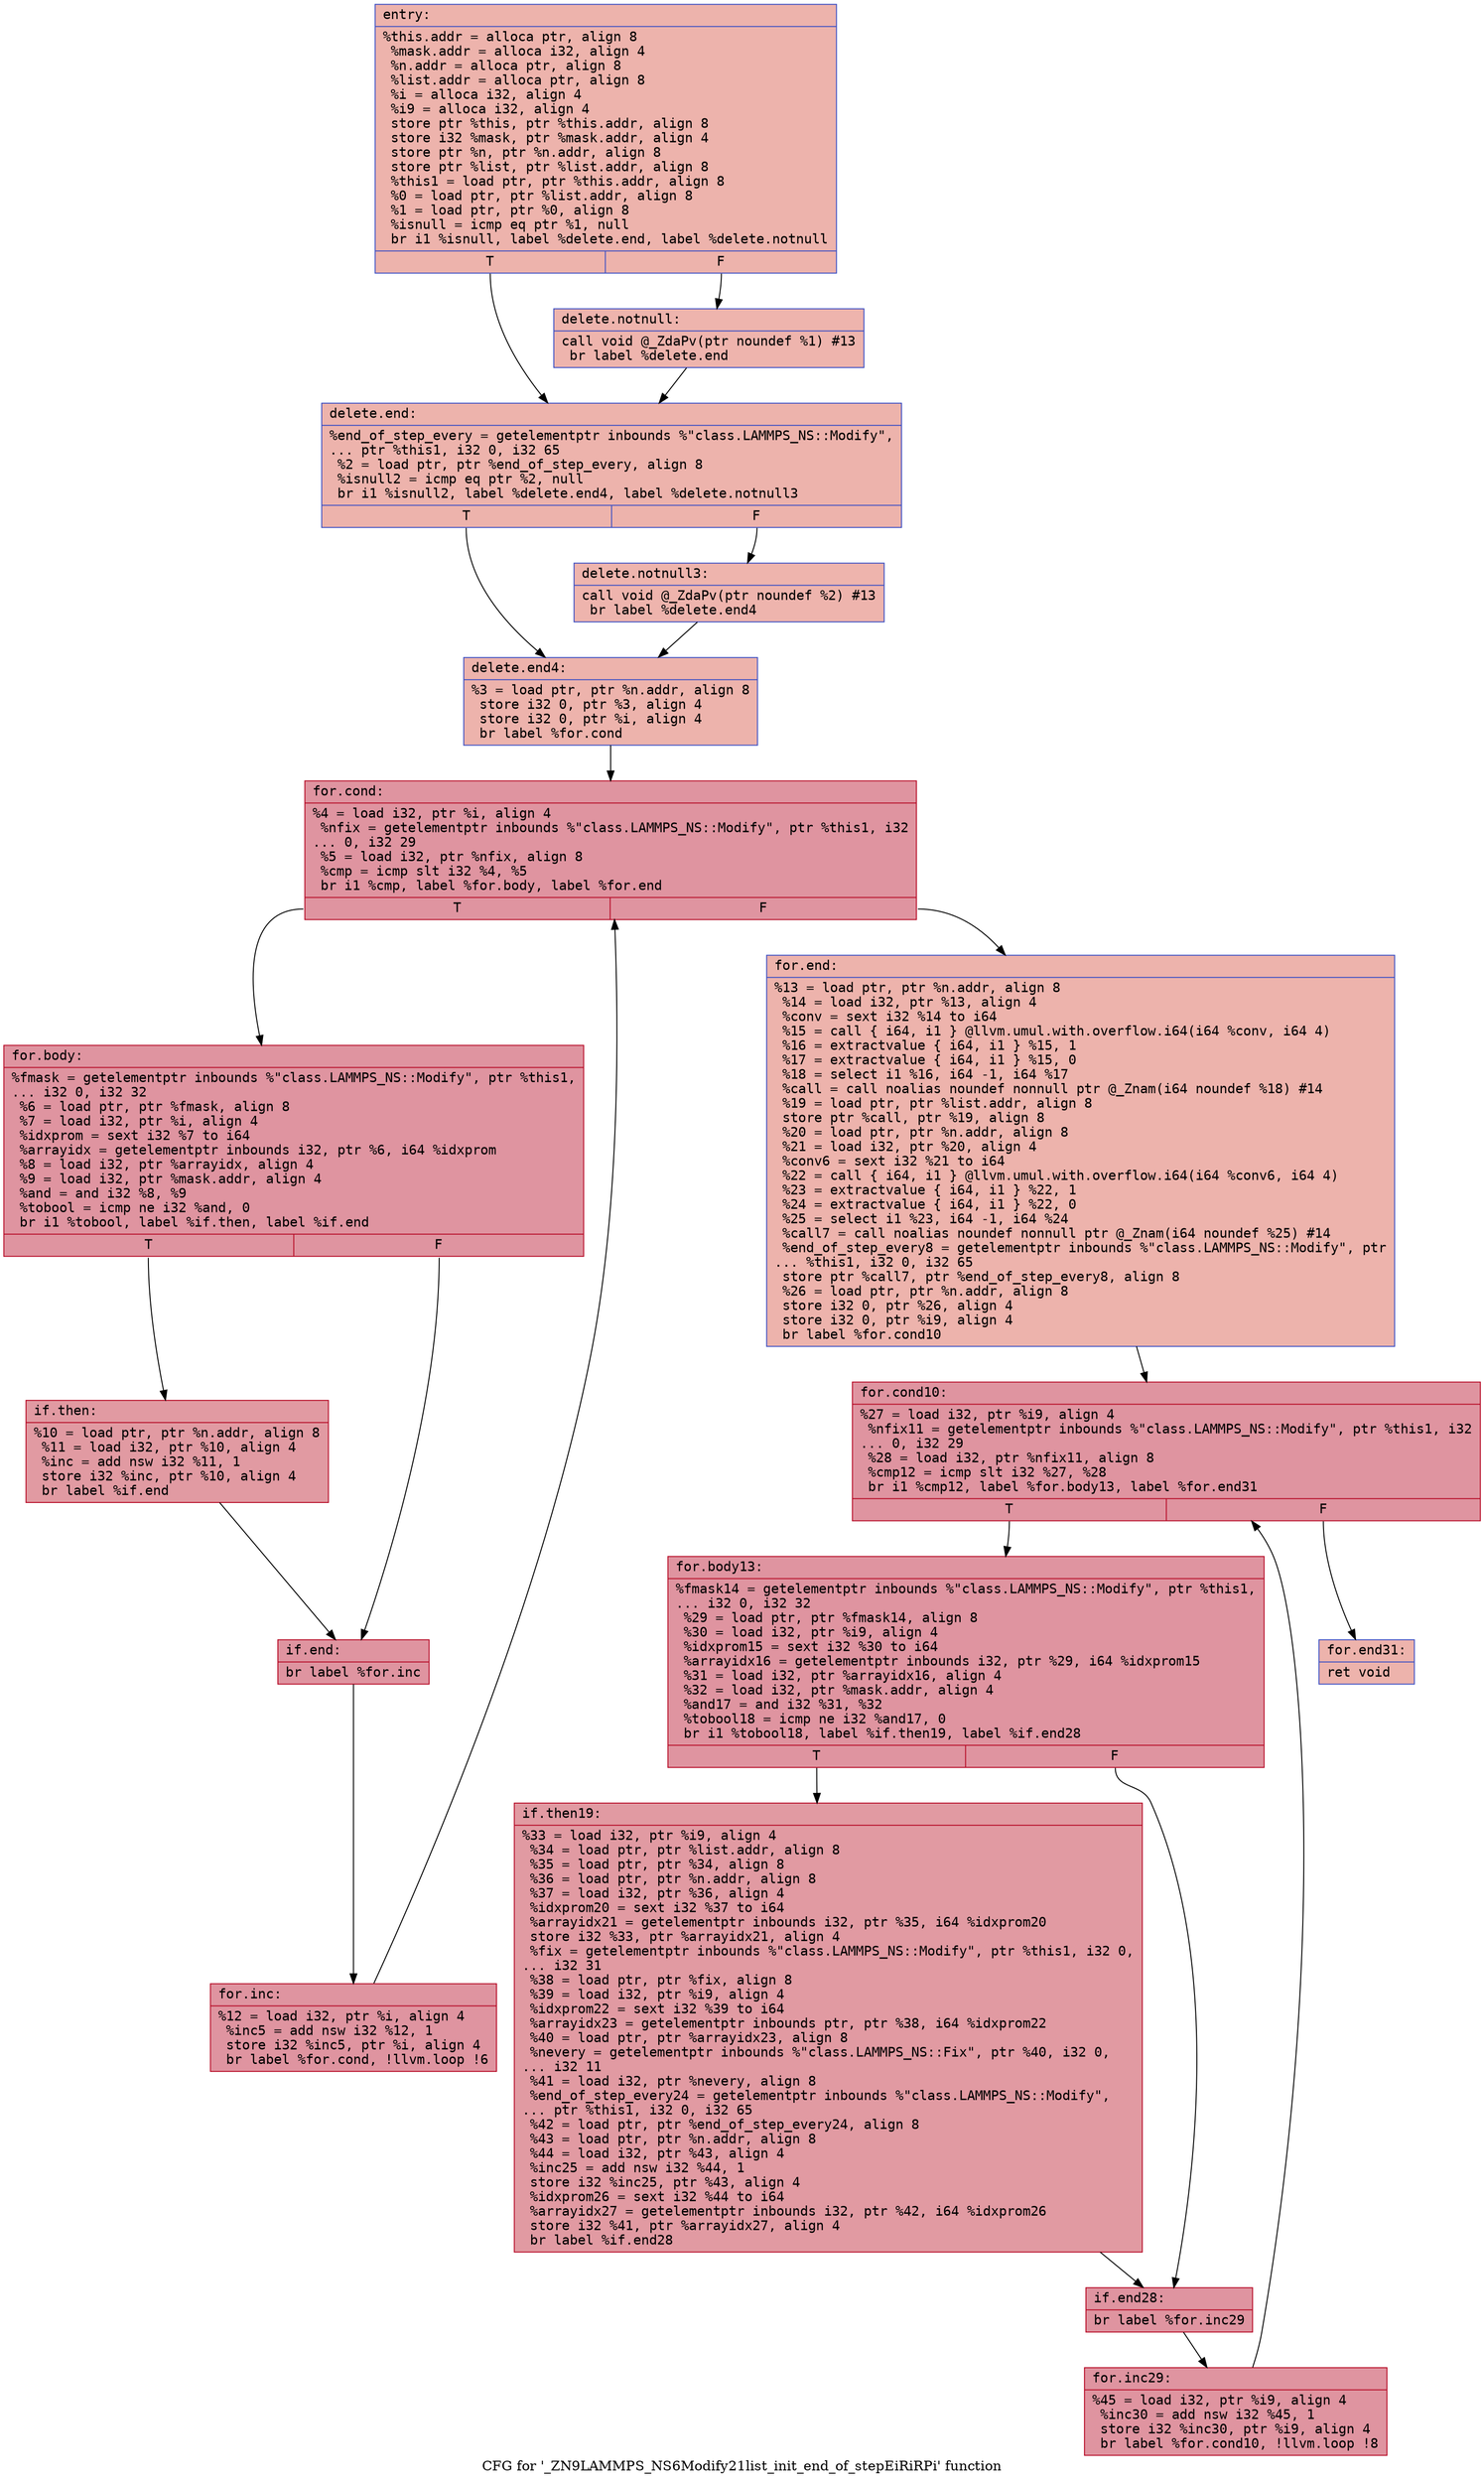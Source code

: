 digraph "CFG for '_ZN9LAMMPS_NS6Modify21list_init_end_of_stepEiRiRPi' function" {
	label="CFG for '_ZN9LAMMPS_NS6Modify21list_init_end_of_stepEiRiRPi' function";

	Node0x561f16284960 [shape=record,color="#3d50c3ff", style=filled, fillcolor="#d6524470" fontname="Courier",label="{entry:\l|  %this.addr = alloca ptr, align 8\l  %mask.addr = alloca i32, align 4\l  %n.addr = alloca ptr, align 8\l  %list.addr = alloca ptr, align 8\l  %i = alloca i32, align 4\l  %i9 = alloca i32, align 4\l  store ptr %this, ptr %this.addr, align 8\l  store i32 %mask, ptr %mask.addr, align 4\l  store ptr %n, ptr %n.addr, align 8\l  store ptr %list, ptr %list.addr, align 8\l  %this1 = load ptr, ptr %this.addr, align 8\l  %0 = load ptr, ptr %list.addr, align 8\l  %1 = load ptr, ptr %0, align 8\l  %isnull = icmp eq ptr %1, null\l  br i1 %isnull, label %delete.end, label %delete.notnull\l|{<s0>T|<s1>F}}"];
	Node0x561f16284960:s0 -> Node0x561f16285350[tooltip="entry -> delete.end\nProbability 37.50%" ];
	Node0x561f16284960:s1 -> Node0x561f162853d0[tooltip="entry -> delete.notnull\nProbability 62.50%" ];
	Node0x561f162853d0 [shape=record,color="#3d50c3ff", style=filled, fillcolor="#d8564670" fontname="Courier",label="{delete.notnull:\l|  call void @_ZdaPv(ptr noundef %1) #13\l  br label %delete.end\l}"];
	Node0x561f162853d0 -> Node0x561f16285350[tooltip="delete.notnull -> delete.end\nProbability 100.00%" ];
	Node0x561f16285350 [shape=record,color="#3d50c3ff", style=filled, fillcolor="#d6524470" fontname="Courier",label="{delete.end:\l|  %end_of_step_every = getelementptr inbounds %\"class.LAMMPS_NS::Modify\",\l... ptr %this1, i32 0, i32 65\l  %2 = load ptr, ptr %end_of_step_every, align 8\l  %isnull2 = icmp eq ptr %2, null\l  br i1 %isnull2, label %delete.end4, label %delete.notnull3\l|{<s0>T|<s1>F}}"];
	Node0x561f16285350:s0 -> Node0x561f16285930[tooltip="delete.end -> delete.end4\nProbability 37.50%" ];
	Node0x561f16285350:s1 -> Node0x561f16285980[tooltip="delete.end -> delete.notnull3\nProbability 62.50%" ];
	Node0x561f16285980 [shape=record,color="#3d50c3ff", style=filled, fillcolor="#d8564670" fontname="Courier",label="{delete.notnull3:\l|  call void @_ZdaPv(ptr noundef %2) #13\l  br label %delete.end4\l}"];
	Node0x561f16285980 -> Node0x561f16285930[tooltip="delete.notnull3 -> delete.end4\nProbability 100.00%" ];
	Node0x561f16285930 [shape=record,color="#3d50c3ff", style=filled, fillcolor="#d6524470" fontname="Courier",label="{delete.end4:\l|  %3 = load ptr, ptr %n.addr, align 8\l  store i32 0, ptr %3, align 4\l  store i32 0, ptr %i, align 4\l  br label %for.cond\l}"];
	Node0x561f16285930 -> Node0x561f16285de0[tooltip="delete.end4 -> for.cond\nProbability 100.00%" ];
	Node0x561f16285de0 [shape=record,color="#b70d28ff", style=filled, fillcolor="#b70d2870" fontname="Courier",label="{for.cond:\l|  %4 = load i32, ptr %i, align 4\l  %nfix = getelementptr inbounds %\"class.LAMMPS_NS::Modify\", ptr %this1, i32\l... 0, i32 29\l  %5 = load i32, ptr %nfix, align 8\l  %cmp = icmp slt i32 %4, %5\l  br i1 %cmp, label %for.body, label %for.end\l|{<s0>T|<s1>F}}"];
	Node0x561f16285de0:s0 -> Node0x561f16286110[tooltip="for.cond -> for.body\nProbability 96.88%" ];
	Node0x561f16285de0:s1 -> Node0x561f16286190[tooltip="for.cond -> for.end\nProbability 3.12%" ];
	Node0x561f16286110 [shape=record,color="#b70d28ff", style=filled, fillcolor="#b70d2870" fontname="Courier",label="{for.body:\l|  %fmask = getelementptr inbounds %\"class.LAMMPS_NS::Modify\", ptr %this1,\l... i32 0, i32 32\l  %6 = load ptr, ptr %fmask, align 8\l  %7 = load i32, ptr %i, align 4\l  %idxprom = sext i32 %7 to i64\l  %arrayidx = getelementptr inbounds i32, ptr %6, i64 %idxprom\l  %8 = load i32, ptr %arrayidx, align 4\l  %9 = load i32, ptr %mask.addr, align 4\l  %and = and i32 %8, %9\l  %tobool = icmp ne i32 %and, 0\l  br i1 %tobool, label %if.then, label %if.end\l|{<s0>T|<s1>F}}"];
	Node0x561f16286110:s0 -> Node0x561f162869e0[tooltip="for.body -> if.then\nProbability 62.50%" ];
	Node0x561f16286110:s1 -> Node0x561f16286a50[tooltip="for.body -> if.end\nProbability 37.50%" ];
	Node0x561f162869e0 [shape=record,color="#b70d28ff", style=filled, fillcolor="#bb1b2c70" fontname="Courier",label="{if.then:\l|  %10 = load ptr, ptr %n.addr, align 8\l  %11 = load i32, ptr %10, align 4\l  %inc = add nsw i32 %11, 1\l  store i32 %inc, ptr %10, align 4\l  br label %if.end\l}"];
	Node0x561f162869e0 -> Node0x561f16286a50[tooltip="if.then -> if.end\nProbability 100.00%" ];
	Node0x561f16286a50 [shape=record,color="#b70d28ff", style=filled, fillcolor="#b70d2870" fontname="Courier",label="{if.end:\l|  br label %for.inc\l}"];
	Node0x561f16286a50 -> Node0x561f16286e30[tooltip="if.end -> for.inc\nProbability 100.00%" ];
	Node0x561f16286e30 [shape=record,color="#b70d28ff", style=filled, fillcolor="#b70d2870" fontname="Courier",label="{for.inc:\l|  %12 = load i32, ptr %i, align 4\l  %inc5 = add nsw i32 %12, 1\l  store i32 %inc5, ptr %i, align 4\l  br label %for.cond, !llvm.loop !6\l}"];
	Node0x561f16286e30 -> Node0x561f16285de0[tooltip="for.inc -> for.cond\nProbability 100.00%" ];
	Node0x561f16286190 [shape=record,color="#3d50c3ff", style=filled, fillcolor="#d6524470" fontname="Courier",label="{for.end:\l|  %13 = load ptr, ptr %n.addr, align 8\l  %14 = load i32, ptr %13, align 4\l  %conv = sext i32 %14 to i64\l  %15 = call \{ i64, i1 \} @llvm.umul.with.overflow.i64(i64 %conv, i64 4)\l  %16 = extractvalue \{ i64, i1 \} %15, 1\l  %17 = extractvalue \{ i64, i1 \} %15, 0\l  %18 = select i1 %16, i64 -1, i64 %17\l  %call = call noalias noundef nonnull ptr @_Znam(i64 noundef %18) #14\l  %19 = load ptr, ptr %list.addr, align 8\l  store ptr %call, ptr %19, align 8\l  %20 = load ptr, ptr %n.addr, align 8\l  %21 = load i32, ptr %20, align 4\l  %conv6 = sext i32 %21 to i64\l  %22 = call \{ i64, i1 \} @llvm.umul.with.overflow.i64(i64 %conv6, i64 4)\l  %23 = extractvalue \{ i64, i1 \} %22, 1\l  %24 = extractvalue \{ i64, i1 \} %22, 0\l  %25 = select i1 %23, i64 -1, i64 %24\l  %call7 = call noalias noundef nonnull ptr @_Znam(i64 noundef %25) #14\l  %end_of_step_every8 = getelementptr inbounds %\"class.LAMMPS_NS::Modify\", ptr\l... %this1, i32 0, i32 65\l  store ptr %call7, ptr %end_of_step_every8, align 8\l  %26 = load ptr, ptr %n.addr, align 8\l  store i32 0, ptr %26, align 4\l  store i32 0, ptr %i9, align 4\l  br label %for.cond10\l}"];
	Node0x561f16286190 -> Node0x561f16288260[tooltip="for.end -> for.cond10\nProbability 100.00%" ];
	Node0x561f16288260 [shape=record,color="#b70d28ff", style=filled, fillcolor="#b70d2870" fontname="Courier",label="{for.cond10:\l|  %27 = load i32, ptr %i9, align 4\l  %nfix11 = getelementptr inbounds %\"class.LAMMPS_NS::Modify\", ptr %this1, i32\l... 0, i32 29\l  %28 = load i32, ptr %nfix11, align 8\l  %cmp12 = icmp slt i32 %27, %28\l  br i1 %cmp12, label %for.body13, label %for.end31\l|{<s0>T|<s1>F}}"];
	Node0x561f16288260:s0 -> Node0x561f162885b0[tooltip="for.cond10 -> for.body13\nProbability 96.88%" ];
	Node0x561f16288260:s1 -> Node0x561f16288600[tooltip="for.cond10 -> for.end31\nProbability 3.12%" ];
	Node0x561f162885b0 [shape=record,color="#b70d28ff", style=filled, fillcolor="#b70d2870" fontname="Courier",label="{for.body13:\l|  %fmask14 = getelementptr inbounds %\"class.LAMMPS_NS::Modify\", ptr %this1,\l... i32 0, i32 32\l  %29 = load ptr, ptr %fmask14, align 8\l  %30 = load i32, ptr %i9, align 4\l  %idxprom15 = sext i32 %30 to i64\l  %arrayidx16 = getelementptr inbounds i32, ptr %29, i64 %idxprom15\l  %31 = load i32, ptr %arrayidx16, align 4\l  %32 = load i32, ptr %mask.addr, align 4\l  %and17 = and i32 %31, %32\l  %tobool18 = icmp ne i32 %and17, 0\l  br i1 %tobool18, label %if.then19, label %if.end28\l|{<s0>T|<s1>F}}"];
	Node0x561f162885b0:s0 -> Node0x561f16286390[tooltip="for.body13 -> if.then19\nProbability 62.50%" ];
	Node0x561f162885b0:s1 -> Node0x561f16286410[tooltip="for.body13 -> if.end28\nProbability 37.50%" ];
	Node0x561f16286390 [shape=record,color="#b70d28ff", style=filled, fillcolor="#bb1b2c70" fontname="Courier",label="{if.then19:\l|  %33 = load i32, ptr %i9, align 4\l  %34 = load ptr, ptr %list.addr, align 8\l  %35 = load ptr, ptr %34, align 8\l  %36 = load ptr, ptr %n.addr, align 8\l  %37 = load i32, ptr %36, align 4\l  %idxprom20 = sext i32 %37 to i64\l  %arrayidx21 = getelementptr inbounds i32, ptr %35, i64 %idxprom20\l  store i32 %33, ptr %arrayidx21, align 4\l  %fix = getelementptr inbounds %\"class.LAMMPS_NS::Modify\", ptr %this1, i32 0,\l... i32 31\l  %38 = load ptr, ptr %fix, align 8\l  %39 = load i32, ptr %i9, align 4\l  %idxprom22 = sext i32 %39 to i64\l  %arrayidx23 = getelementptr inbounds ptr, ptr %38, i64 %idxprom22\l  %40 = load ptr, ptr %arrayidx23, align 8\l  %nevery = getelementptr inbounds %\"class.LAMMPS_NS::Fix\", ptr %40, i32 0,\l... i32 11\l  %41 = load i32, ptr %nevery, align 8\l  %end_of_step_every24 = getelementptr inbounds %\"class.LAMMPS_NS::Modify\",\l... ptr %this1, i32 0, i32 65\l  %42 = load ptr, ptr %end_of_step_every24, align 8\l  %43 = load ptr, ptr %n.addr, align 8\l  %44 = load i32, ptr %43, align 4\l  %inc25 = add nsw i32 %44, 1\l  store i32 %inc25, ptr %43, align 4\l  %idxprom26 = sext i32 %44 to i64\l  %arrayidx27 = getelementptr inbounds i32, ptr %42, i64 %idxprom26\l  store i32 %41, ptr %arrayidx27, align 4\l  br label %if.end28\l}"];
	Node0x561f16286390 -> Node0x561f16286410[tooltip="if.then19 -> if.end28\nProbability 100.00%" ];
	Node0x561f16286410 [shape=record,color="#b70d28ff", style=filled, fillcolor="#b70d2870" fontname="Courier",label="{if.end28:\l|  br label %for.inc29\l}"];
	Node0x561f16286410 -> Node0x561f1628a1a0[tooltip="if.end28 -> for.inc29\nProbability 100.00%" ];
	Node0x561f1628a1a0 [shape=record,color="#b70d28ff", style=filled, fillcolor="#b70d2870" fontname="Courier",label="{for.inc29:\l|  %45 = load i32, ptr %i9, align 4\l  %inc30 = add nsw i32 %45, 1\l  store i32 %inc30, ptr %i9, align 4\l  br label %for.cond10, !llvm.loop !8\l}"];
	Node0x561f1628a1a0 -> Node0x561f16288260[tooltip="for.inc29 -> for.cond10\nProbability 100.00%" ];
	Node0x561f16288600 [shape=record,color="#3d50c3ff", style=filled, fillcolor="#d6524470" fontname="Courier",label="{for.end31:\l|  ret void\l}"];
}
